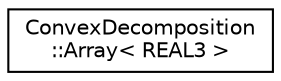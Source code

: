 digraph "Graphical Class Hierarchy"
{
  edge [fontname="Helvetica",fontsize="10",labelfontname="Helvetica",labelfontsize="10"];
  node [fontname="Helvetica",fontsize="10",shape=record];
  rankdir="LR";
  Node1 [label="ConvexDecomposition\l::Array\< REAL3 \>",height=0.2,width=0.4,color="black", fillcolor="white", style="filled",URL="$class_convex_decomposition_1_1_array.html"];
}
